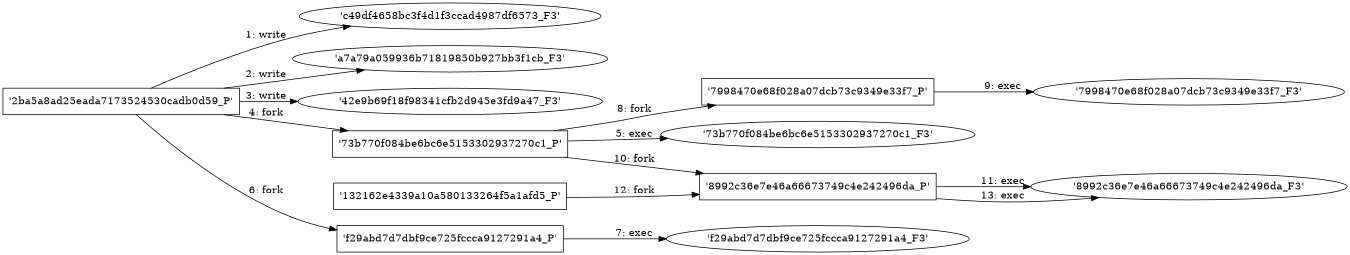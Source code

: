 digraph "D:\Learning\Paper\apt\基于CTI的攻击预警\Dataset\攻击图\ASGfromALLCTI\Cloud security controls series Multi-factor Authentication.dot" {
rankdir="LR"
size="9"
fixedsize="false"
splines="true"
nodesep=0.3
ranksep=0
fontsize=10
overlap="scalexy"
engine= "neato"
	"'c49df4658bc3f4d1f3ccad4987df6573_F3'" [node_type=file shape=ellipse]
	"'2ba5a8ad25eada7173524530cadb0d59_P'" [node_type=Process shape=box]
	"'2ba5a8ad25eada7173524530cadb0d59_P'" -> "'c49df4658bc3f4d1f3ccad4987df6573_F3'" [label="1: write"]
	"'a7a79a059936b71819850b927bb3f1cb_F3'" [node_type=file shape=ellipse]
	"'2ba5a8ad25eada7173524530cadb0d59_P'" [node_type=Process shape=box]
	"'2ba5a8ad25eada7173524530cadb0d59_P'" -> "'a7a79a059936b71819850b927bb3f1cb_F3'" [label="2: write"]
	"'42e9b69f18f98341cfb2d945e3fd9a47_F3'" [node_type=file shape=ellipse]
	"'2ba5a8ad25eada7173524530cadb0d59_P'" [node_type=Process shape=box]
	"'2ba5a8ad25eada7173524530cadb0d59_P'" -> "'42e9b69f18f98341cfb2d945e3fd9a47_F3'" [label="3: write"]
	"'2ba5a8ad25eada7173524530cadb0d59_P'" [node_type=Process shape=box]
	"'73b770f084be6bc6e5153302937270c1_P'" [node_type=Process shape=box]
	"'2ba5a8ad25eada7173524530cadb0d59_P'" -> "'73b770f084be6bc6e5153302937270c1_P'" [label="4: fork"]
	"'73b770f084be6bc6e5153302937270c1_P'" [node_type=Process shape=box]
	"'73b770f084be6bc6e5153302937270c1_F3'" [node_type=File shape=ellipse]
	"'73b770f084be6bc6e5153302937270c1_P'" -> "'73b770f084be6bc6e5153302937270c1_F3'" [label="5: exec"]
	"'2ba5a8ad25eada7173524530cadb0d59_P'" [node_type=Process shape=box]
	"'f29abd7d7dbf9ce725fccca9127291a4_P'" [node_type=Process shape=box]
	"'2ba5a8ad25eada7173524530cadb0d59_P'" -> "'f29abd7d7dbf9ce725fccca9127291a4_P'" [label="6: fork"]
	"'f29abd7d7dbf9ce725fccca9127291a4_P'" [node_type=Process shape=box]
	"'f29abd7d7dbf9ce725fccca9127291a4_F3'" [node_type=File shape=ellipse]
	"'f29abd7d7dbf9ce725fccca9127291a4_P'" -> "'f29abd7d7dbf9ce725fccca9127291a4_F3'" [label="7: exec"]
	"'73b770f084be6bc6e5153302937270c1_P'" [node_type=Process shape=box]
	"'7998470e68f028a07dcb73c9349e33f7_P'" [node_type=Process shape=box]
	"'73b770f084be6bc6e5153302937270c1_P'" -> "'7998470e68f028a07dcb73c9349e33f7_P'" [label="8: fork"]
	"'7998470e68f028a07dcb73c9349e33f7_P'" [node_type=Process shape=box]
	"'7998470e68f028a07dcb73c9349e33f7_F3'" [node_type=File shape=ellipse]
	"'7998470e68f028a07dcb73c9349e33f7_P'" -> "'7998470e68f028a07dcb73c9349e33f7_F3'" [label="9: exec"]
	"'73b770f084be6bc6e5153302937270c1_P'" [node_type=Process shape=box]
	"'8992c36e7e46a66673749c4e242496da_P'" [node_type=Process shape=box]
	"'73b770f084be6bc6e5153302937270c1_P'" -> "'8992c36e7e46a66673749c4e242496da_P'" [label="10: fork"]
	"'8992c36e7e46a66673749c4e242496da_P'" [node_type=Process shape=box]
	"'8992c36e7e46a66673749c4e242496da_F3'" [node_type=File shape=ellipse]
	"'8992c36e7e46a66673749c4e242496da_P'" -> "'8992c36e7e46a66673749c4e242496da_F3'" [label="11: exec"]
	"'132162e4339a10a580133264f5a1afd5_P'" [node_type=Process shape=box]
	"'8992c36e7e46a66673749c4e242496da_P'" [node_type=Process shape=box]
	"'132162e4339a10a580133264f5a1afd5_P'" -> "'8992c36e7e46a66673749c4e242496da_P'" [label="12: fork"]
	"'8992c36e7e46a66673749c4e242496da_P'" [node_type=Process shape=box]
	"'8992c36e7e46a66673749c4e242496da_F3'" [node_type=File shape=ellipse]
	"'8992c36e7e46a66673749c4e242496da_P'" -> "'8992c36e7e46a66673749c4e242496da_F3'" [label="13: exec"]
}
